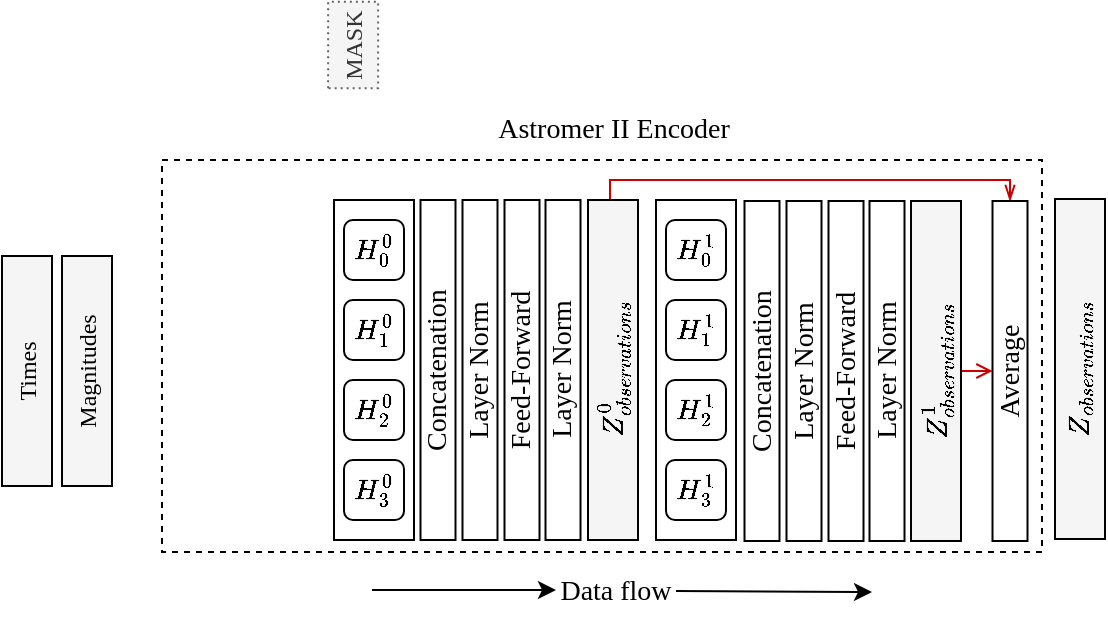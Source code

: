 <mxfile version="24.6.4" type="github">
  <diagram name="Page-1" id="y4vLvt-76Si4RtkFSOu0">
    <mxGraphModel dx="594" dy="490" grid="1" gridSize="10" guides="1" tooltips="1" connect="1" arrows="1" fold="1" page="1" pageScale="1" pageWidth="850" pageHeight="1100" math="1" shadow="0">
      <root>
        <mxCell id="0" />
        <mxCell id="1" parent="0" />
        <mxCell id="wwrD06Fq2FmV6nign4Eu-43" value="" style="rounded=0;whiteSpace=wrap;html=1;fillColor=none;dashed=1;" parent="1" vertex="1">
          <mxGeometry x="145" y="380" width="440" height="196" as="geometry" />
        </mxCell>
        <mxCell id="wwrD06Fq2FmV6nign4Eu-1" value="" style="rounded=0;whiteSpace=wrap;html=1;" parent="1" vertex="1">
          <mxGeometry x="231" y="400" width="40" height="170" as="geometry" />
        </mxCell>
        <mxCell id="wwrD06Fq2FmV6nign4Eu-2" value="$$H^0_0$$" style="rounded=1;whiteSpace=wrap;html=1;" parent="1" vertex="1">
          <mxGeometry x="236" y="410" width="30" height="30" as="geometry" />
        </mxCell>
        <mxCell id="wwrD06Fq2FmV6nign4Eu-3" value="$$H^0_1$$" style="rounded=1;whiteSpace=wrap;html=1;" parent="1" vertex="1">
          <mxGeometry x="236" y="450" width="30" height="30" as="geometry" />
        </mxCell>
        <mxCell id="wwrD06Fq2FmV6nign4Eu-4" value="$$H^0_2$$" style="rounded=1;whiteSpace=wrap;html=1;" parent="1" vertex="1">
          <mxGeometry x="236" y="490" width="30" height="30" as="geometry" />
        </mxCell>
        <mxCell id="wwrD06Fq2FmV6nign4Eu-6" value="$$H^0_3$$" style="rounded=1;whiteSpace=wrap;html=1;" parent="1" vertex="1">
          <mxGeometry x="236" y="530" width="30" height="30" as="geometry" />
        </mxCell>
        <mxCell id="wwrD06Fq2FmV6nign4Eu-8" value="" style="rounded=0;whiteSpace=wrap;html=1;" parent="1" vertex="1">
          <mxGeometry x="392" y="400" width="40" height="170" as="geometry" />
        </mxCell>
        <mxCell id="wwrD06Fq2FmV6nign4Eu-9" value="$$H^1_0$$" style="rounded=1;whiteSpace=wrap;html=1;" parent="1" vertex="1">
          <mxGeometry x="397" y="410" width="30" height="30" as="geometry" />
        </mxCell>
        <mxCell id="wwrD06Fq2FmV6nign4Eu-10" value="$$H^1_1$$" style="rounded=1;whiteSpace=wrap;html=1;" parent="1" vertex="1">
          <mxGeometry x="397" y="450" width="30" height="30" as="geometry" />
        </mxCell>
        <mxCell id="wwrD06Fq2FmV6nign4Eu-11" value="$$H^1_2$$" style="rounded=1;whiteSpace=wrap;html=1;" parent="1" vertex="1">
          <mxGeometry x="397" y="490" width="30" height="30" as="geometry" />
        </mxCell>
        <mxCell id="wwrD06Fq2FmV6nign4Eu-12" value="$$H^1_3$$" style="rounded=1;whiteSpace=wrap;html=1;" parent="1" vertex="1">
          <mxGeometry x="397" y="530" width="30" height="30" as="geometry" />
        </mxCell>
        <mxCell id="wwrD06Fq2FmV6nign4Eu-13" value="&lt;font style=&quot;font-size: 14px;&quot; face=&quot;Garamond&quot;&gt;Layer Norm&lt;/font&gt;" style="rounded=0;whiteSpace=wrap;html=1;rotation=-90;" parent="1" vertex="1">
          <mxGeometry x="219" y="476.25" width="170" height="17.5" as="geometry" />
        </mxCell>
        <mxCell id="wwrD06Fq2FmV6nign4Eu-46" value="&lt;font style=&quot;font-size: 14px;&quot; face=&quot;Garamond&quot;&gt;Astromer II Encoder&lt;/font&gt;" style="text;html=1;strokeColor=none;fillColor=none;align=center;verticalAlign=middle;whiteSpace=wrap;rounded=0;" parent="1" vertex="1">
          <mxGeometry x="300.5" y="350" width="140" height="30" as="geometry" />
        </mxCell>
        <mxCell id="wwrD06Fq2FmV6nign4Eu-62" value="&lt;font face=&quot;Garamond&quot;&gt;&lt;span style=&quot;font-size: 14px;&quot;&gt;Feed-Forward&lt;/span&gt;&lt;/font&gt;" style="rounded=0;whiteSpace=wrap;html=1;rotation=-90;" parent="1" vertex="1">
          <mxGeometry x="240" y="476.25" width="170" height="17.5" as="geometry" />
        </mxCell>
        <mxCell id="1ioTK7vhVDD2uMA7qPo6-8" style="edgeStyle=orthogonalEdgeStyle;rounded=0;orthogonalLoop=1;jettySize=auto;html=1;exitX=1;exitY=0.5;exitDx=0;exitDy=0;entryX=1;entryY=0.5;entryDx=0;entryDy=0;endArrow=openThin;endFill=0;strokeColor=#CC0000;" parent="1" source="2FoJdGfeoaIXx9aN3MB_-13" target="1ioTK7vhVDD2uMA7qPo6-7" edge="1">
          <mxGeometry relative="1" as="geometry">
            <Array as="points">
              <mxPoint x="369" y="400" />
              <mxPoint x="369" y="390" />
              <mxPoint x="569" y="390" />
            </Array>
            <mxPoint x="368" y="390" as="sourcePoint" />
            <mxPoint x="566.5" y="390.5" as="targetPoint" />
          </mxGeometry>
        </mxCell>
        <mxCell id="wwrD06Fq2FmV6nign4Eu-63" value="&lt;font style=&quot;font-size: 14px;&quot; face=&quot;Garamond&quot;&gt;Layer Norm&lt;/font&gt;" style="rounded=0;whiteSpace=wrap;html=1;rotation=-90;" parent="1" vertex="1">
          <mxGeometry x="260.5" y="476.25" width="170" height="17.5" as="geometry" />
        </mxCell>
        <mxCell id="wwrD06Fq2FmV6nign4Eu-64" value="&lt;font style=&quot;font-size: 14px;&quot; face=&quot;Garamond&quot;&gt;Concatenation&lt;/font&gt;" style="rounded=0;whiteSpace=wrap;html=1;rotation=-90;" parent="1" vertex="1">
          <mxGeometry x="198" y="476.25" width="170" height="17.5" as="geometry" />
        </mxCell>
        <mxCell id="wwrD06Fq2FmV6nign4Eu-65" value="&lt;font style=&quot;font-size: 14px;&quot; face=&quot;Garamond&quot;&gt;Layer Norm&lt;/font&gt;" style="rounded=0;whiteSpace=wrap;html=1;rotation=-90;" parent="1" vertex="1">
          <mxGeometry x="381" y="476.75" width="170" height="17.5" as="geometry" />
        </mxCell>
        <mxCell id="wwrD06Fq2FmV6nign4Eu-66" value="&lt;font face=&quot;Garamond&quot;&gt;&lt;span style=&quot;font-size: 14px;&quot;&gt;Feed-Forward&lt;/span&gt;&lt;/font&gt;" style="rounded=0;whiteSpace=wrap;html=1;rotation=-90;" parent="1" vertex="1">
          <mxGeometry x="402" y="476.75" width="170" height="17.5" as="geometry" />
        </mxCell>
        <mxCell id="1ioTK7vhVDD2uMA7qPo6-9" style="edgeStyle=orthogonalEdgeStyle;rounded=0;orthogonalLoop=1;jettySize=auto;html=1;exitX=0.5;exitY=1;exitDx=0;exitDy=0;entryX=0.5;entryY=0;entryDx=0;entryDy=0;endArrow=open;endFill=0;strokeColor=#CC0000;" parent="1" source="2FoJdGfeoaIXx9aN3MB_-16" target="1ioTK7vhVDD2uMA7qPo6-7" edge="1">
          <mxGeometry relative="1" as="geometry" />
        </mxCell>
        <mxCell id="wwrD06Fq2FmV6nign4Eu-67" value="&lt;font style=&quot;font-size: 14px;&quot; face=&quot;Garamond&quot;&gt;Layer Norm&lt;/font&gt;" style="rounded=0;whiteSpace=wrap;html=1;rotation=-90;" parent="1" vertex="1">
          <mxGeometry x="422.5" y="476.75" width="170" height="17.5" as="geometry" />
        </mxCell>
        <mxCell id="wwrD06Fq2FmV6nign4Eu-68" value="&lt;font style=&quot;font-size: 14px;&quot; face=&quot;Garamond&quot;&gt;Concatenation&lt;/font&gt;" style="rounded=0;whiteSpace=wrap;html=1;rotation=-90;" parent="1" vertex="1">
          <mxGeometry x="360" y="476.75" width="170" height="17.5" as="geometry" />
        </mxCell>
        <mxCell id="wwrD06Fq2FmV6nign4Eu-75" value="" style="endArrow=classic;html=1;rounded=0;" parent="1" target="wwrD06Fq2FmV6nign4Eu-76" edge="1">
          <mxGeometry width="50" height="50" relative="1" as="geometry">
            <mxPoint x="250" y="595" as="sourcePoint" />
            <mxPoint x="515" y="586" as="targetPoint" />
          </mxGeometry>
        </mxCell>
        <mxCell id="wwrD06Fq2FmV6nign4Eu-76" value="&lt;font style=&quot;font-size: 14px;&quot; face=&quot;Garamond&quot;&gt;Data flow&lt;/font&gt;" style="text;html=1;strokeColor=none;fillColor=none;align=center;verticalAlign=middle;whiteSpace=wrap;rounded=0;fontSize=14;" parent="1" vertex="1">
          <mxGeometry x="342" y="580" width="60" height="30" as="geometry" />
        </mxCell>
        <mxCell id="wwrD06Fq2FmV6nign4Eu-77" value="" style="endArrow=classic;html=1;rounded=0;" parent="1" edge="1">
          <mxGeometry width="50" height="50" relative="1" as="geometry">
            <mxPoint x="402" y="595.5" as="sourcePoint" />
            <mxPoint x="500" y="596" as="targetPoint" />
          </mxGeometry>
        </mxCell>
        <mxCell id="1ioTK7vhVDD2uMA7qPo6-7" value="&lt;font style=&quot;font-size: 14px;&quot; face=&quot;Garamond&quot;&gt;Average&lt;/font&gt;" style="rounded=0;whiteSpace=wrap;html=1;rotation=-90;" parent="1" vertex="1">
          <mxGeometry x="484" y="476.75" width="170" height="17.5" as="geometry" />
        </mxCell>
        <mxCell id="2FoJdGfeoaIXx9aN3MB_-1" value="&lt;font face=&quot;Garamond&quot;&gt;Times&lt;/font&gt;" style="rounded=0;whiteSpace=wrap;html=1;rotation=-90;fillColor=#f5f5f5;fontColor=#000000;strokeColor=#000000;" parent="1" vertex="1">
          <mxGeometry x="20" y="473" width="115" height="25" as="geometry" />
        </mxCell>
        <mxCell id="2FoJdGfeoaIXx9aN3MB_-2" value="&lt;font face=&quot;Garamond&quot;&gt;MASK&lt;/font&gt;" style="rounded=0;whiteSpace=wrap;html=1;rotation=-90;fillColor=#f5f5f5;fontColor=#333333;strokeColor=#666666;dashed=1;dashPattern=1 2;" parent="1" vertex="1">
          <mxGeometry x="219" y="310" width="43.13" height="25" as="geometry" />
        </mxCell>
        <mxCell id="2FoJdGfeoaIXx9aN3MB_-13" value="&lt;font style=&quot;font-size: 14px;&quot; face=&quot;Garamond&quot;&gt;$$Z^{0}_{observations}$$&lt;/font&gt;" style="rounded=0;whiteSpace=wrap;html=1;rotation=-90;fillColor=#f5f5f5;strokeColor=#000000;fontColor=#000000;" parent="1" vertex="1">
          <mxGeometry x="285.5" y="472.5" width="170" height="25" as="geometry" />
        </mxCell>
        <mxCell id="2FoJdGfeoaIXx9aN3MB_-16" value="&lt;font style=&quot;font-size: 14px;&quot; face=&quot;Garamond&quot;&gt;$$Z^{1}_{observations}$$&lt;/font&gt;" style="rounded=0;whiteSpace=wrap;html=1;rotation=-90;fillColor=#f5f5f5;strokeColor=#000000;fontColor=#000000;" parent="1" vertex="1">
          <mxGeometry x="447" y="473" width="170" height="25" as="geometry" />
        </mxCell>
        <mxCell id="2FoJdGfeoaIXx9aN3MB_-20" value="&lt;font style=&quot;font-size: 14px;&quot; face=&quot;Garamond&quot;&gt;$$Z_{observations}$$&lt;/font&gt;" style="rounded=0;whiteSpace=wrap;html=1;rotation=-90;fillColor=#f5f5f5;strokeColor=#000000;fontColor=#000000;" parent="1" vertex="1">
          <mxGeometry x="519" y="472" width="170" height="25" as="geometry" />
        </mxCell>
        <mxCell id="2FoJdGfeoaIXx9aN3MB_-22" value="&lt;font face=&quot;Garamond&quot;&gt;Magnitudes&lt;/font&gt;" style="rounded=0;whiteSpace=wrap;html=1;rotation=-90;fillColor=#f5f5f5;fontColor=#000000;strokeColor=#000000;" parent="1" vertex="1">
          <mxGeometry x="50" y="473" width="115" height="25" as="geometry" />
        </mxCell>
      </root>
    </mxGraphModel>
  </diagram>
</mxfile>
